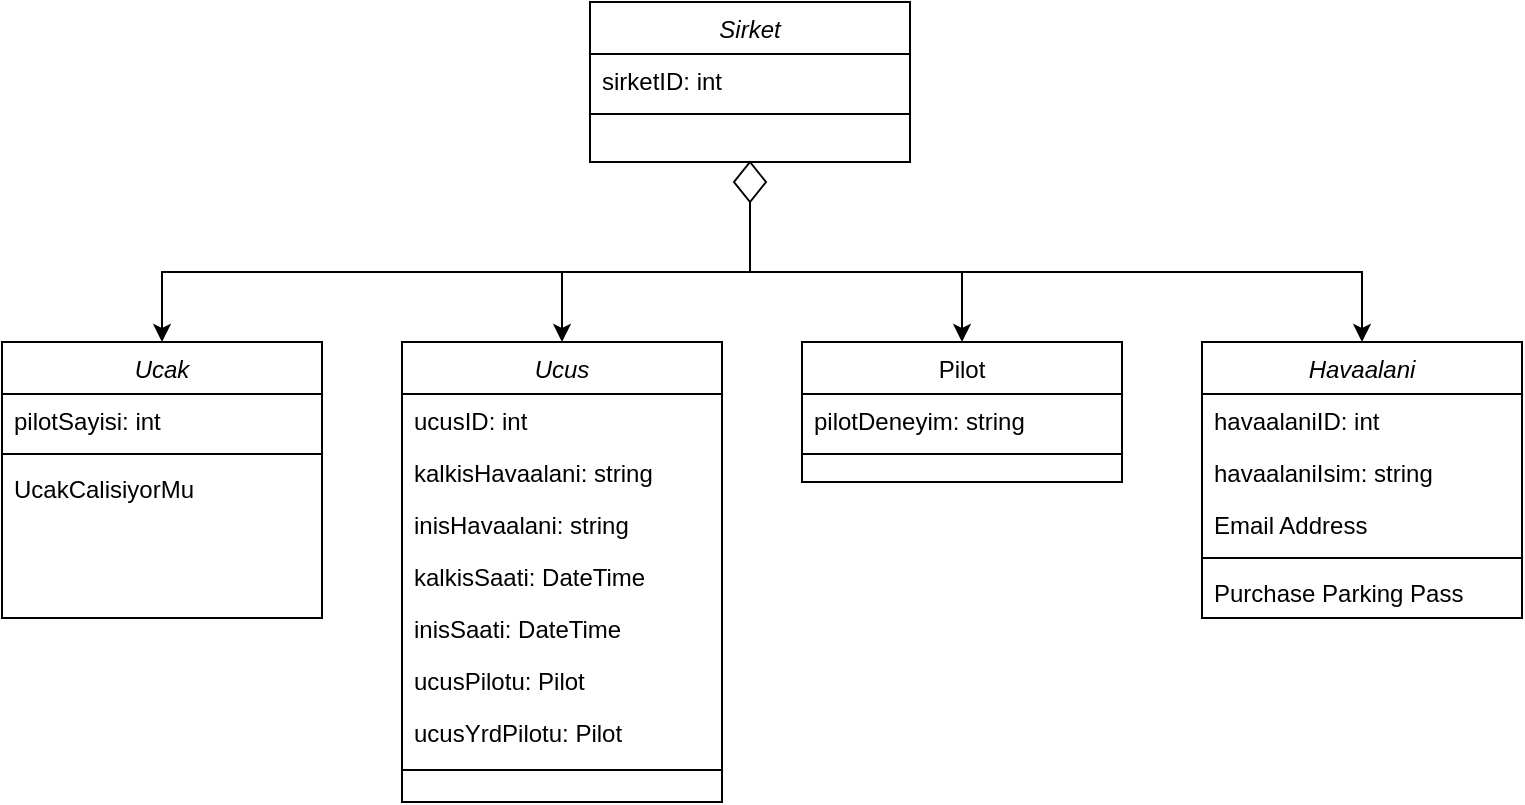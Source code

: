 <mxfile version="24.5.5" type="github">
  <diagram id="C5RBs43oDa-KdzZeNtuy" name="Page-1">
    <mxGraphModel dx="1050" dy="566" grid="1" gridSize="10" guides="1" tooltips="1" connect="1" arrows="1" fold="1" page="1" pageScale="1" pageWidth="827" pageHeight="1169" math="0" shadow="0">
      <root>
        <mxCell id="WIyWlLk6GJQsqaUBKTNV-0" />
        <mxCell id="WIyWlLk6GJQsqaUBKTNV-1" parent="WIyWlLk6GJQsqaUBKTNV-0" />
        <mxCell id="zkfFHV4jXpPFQw0GAbJ--0" value="Ucus" style="swimlane;fontStyle=2;align=center;verticalAlign=top;childLayout=stackLayout;horizontal=1;startSize=26;horizontalStack=0;resizeParent=1;resizeLast=0;collapsible=1;marginBottom=0;rounded=0;shadow=0;strokeWidth=1;" parent="WIyWlLk6GJQsqaUBKTNV-1" vertex="1">
          <mxGeometry x="240" y="200" width="160" height="230" as="geometry">
            <mxRectangle x="230" y="140" width="160" height="26" as="alternateBounds" />
          </mxGeometry>
        </mxCell>
        <mxCell id="zkfFHV4jXpPFQw0GAbJ--1" value="ucusID: int" style="text;align=left;verticalAlign=top;spacingLeft=4;spacingRight=4;overflow=hidden;rotatable=0;points=[[0,0.5],[1,0.5]];portConstraint=eastwest;" parent="zkfFHV4jXpPFQw0GAbJ--0" vertex="1">
          <mxGeometry y="26" width="160" height="26" as="geometry" />
        </mxCell>
        <mxCell id="zkfFHV4jXpPFQw0GAbJ--2" value="kalkisHavaalani: string" style="text;align=left;verticalAlign=top;spacingLeft=4;spacingRight=4;overflow=hidden;rotatable=0;points=[[0,0.5],[1,0.5]];portConstraint=eastwest;rounded=0;shadow=0;html=0;" parent="zkfFHV4jXpPFQw0GAbJ--0" vertex="1">
          <mxGeometry y="52" width="160" height="26" as="geometry" />
        </mxCell>
        <mxCell id="zkfFHV4jXpPFQw0GAbJ--3" value="inisHavaalani: string" style="text;align=left;verticalAlign=top;spacingLeft=4;spacingRight=4;overflow=hidden;rotatable=0;points=[[0,0.5],[1,0.5]];portConstraint=eastwest;rounded=0;shadow=0;html=0;" parent="zkfFHV4jXpPFQw0GAbJ--0" vertex="1">
          <mxGeometry y="78" width="160" height="26" as="geometry" />
        </mxCell>
        <mxCell id="XPFqR_zNOLNp6LwlfoL9-24" value="kalkisSaati: DateTime" style="text;align=left;verticalAlign=top;spacingLeft=4;spacingRight=4;overflow=hidden;rotatable=0;points=[[0,0.5],[1,0.5]];portConstraint=eastwest;rounded=0;shadow=0;html=0;" vertex="1" parent="zkfFHV4jXpPFQw0GAbJ--0">
          <mxGeometry y="104" width="160" height="26" as="geometry" />
        </mxCell>
        <mxCell id="XPFqR_zNOLNp6LwlfoL9-25" value="inisSaati: DateTime" style="text;align=left;verticalAlign=top;spacingLeft=4;spacingRight=4;overflow=hidden;rotatable=0;points=[[0,0.5],[1,0.5]];portConstraint=eastwest;rounded=0;shadow=0;html=0;" vertex="1" parent="zkfFHV4jXpPFQw0GAbJ--0">
          <mxGeometry y="130" width="160" height="26" as="geometry" />
        </mxCell>
        <mxCell id="XPFqR_zNOLNp6LwlfoL9-26" value="ucusPilotu: Pilot" style="text;align=left;verticalAlign=top;spacingLeft=4;spacingRight=4;overflow=hidden;rotatable=0;points=[[0,0.5],[1,0.5]];portConstraint=eastwest;rounded=0;shadow=0;html=0;" vertex="1" parent="zkfFHV4jXpPFQw0GAbJ--0">
          <mxGeometry y="156" width="160" height="26" as="geometry" />
        </mxCell>
        <mxCell id="XPFqR_zNOLNp6LwlfoL9-27" value="ucusYrdPilotu: Pilot" style="text;align=left;verticalAlign=top;spacingLeft=4;spacingRight=4;overflow=hidden;rotatable=0;points=[[0,0.5],[1,0.5]];portConstraint=eastwest;rounded=0;shadow=0;html=0;" vertex="1" parent="zkfFHV4jXpPFQw0GAbJ--0">
          <mxGeometry y="182" width="160" height="26" as="geometry" />
        </mxCell>
        <mxCell id="zkfFHV4jXpPFQw0GAbJ--4" value="" style="line;html=1;strokeWidth=1;align=left;verticalAlign=middle;spacingTop=-1;spacingLeft=3;spacingRight=3;rotatable=0;labelPosition=right;points=[];portConstraint=eastwest;" parent="zkfFHV4jXpPFQw0GAbJ--0" vertex="1">
          <mxGeometry y="208" width="160" height="12" as="geometry" />
        </mxCell>
        <mxCell id="XPFqR_zNOLNp6LwlfoL9-0" value="Ucak" style="swimlane;fontStyle=2;align=center;verticalAlign=top;childLayout=stackLayout;horizontal=1;startSize=26;horizontalStack=0;resizeParent=1;resizeLast=0;collapsible=1;marginBottom=0;rounded=0;shadow=0;strokeWidth=1;" vertex="1" parent="WIyWlLk6GJQsqaUBKTNV-1">
          <mxGeometry x="40" y="200" width="160" height="138" as="geometry">
            <mxRectangle x="230" y="140" width="160" height="26" as="alternateBounds" />
          </mxGeometry>
        </mxCell>
        <mxCell id="XPFqR_zNOLNp6LwlfoL9-3" value="pilotSayisi: int" style="text;align=left;verticalAlign=top;spacingLeft=4;spacingRight=4;overflow=hidden;rotatable=0;points=[[0,0.5],[1,0.5]];portConstraint=eastwest;rounded=0;shadow=0;html=0;" vertex="1" parent="XPFqR_zNOLNp6LwlfoL9-0">
          <mxGeometry y="26" width="160" height="26" as="geometry" />
        </mxCell>
        <mxCell id="XPFqR_zNOLNp6LwlfoL9-4" value="" style="line;html=1;strokeWidth=1;align=left;verticalAlign=middle;spacingTop=-1;spacingLeft=3;spacingRight=3;rotatable=0;labelPosition=right;points=[];portConstraint=eastwest;" vertex="1" parent="XPFqR_zNOLNp6LwlfoL9-0">
          <mxGeometry y="52" width="160" height="8" as="geometry" />
        </mxCell>
        <mxCell id="XPFqR_zNOLNp6LwlfoL9-5" value="UcakCalisiyorMu" style="text;align=left;verticalAlign=top;spacingLeft=4;spacingRight=4;overflow=hidden;rotatable=0;points=[[0,0.5],[1,0.5]];portConstraint=eastwest;" vertex="1" parent="XPFqR_zNOLNp6LwlfoL9-0">
          <mxGeometry y="60" width="160" height="26" as="geometry" />
        </mxCell>
        <mxCell id="XPFqR_zNOLNp6LwlfoL9-12" value="Sirket" style="swimlane;fontStyle=2;align=center;verticalAlign=top;childLayout=stackLayout;horizontal=1;startSize=26;horizontalStack=0;resizeParent=1;resizeLast=0;collapsible=1;marginBottom=0;rounded=0;shadow=0;strokeWidth=1;" vertex="1" parent="WIyWlLk6GJQsqaUBKTNV-1">
          <mxGeometry x="334" y="30" width="160" height="80" as="geometry">
            <mxRectangle x="230" y="140" width="160" height="26" as="alternateBounds" />
          </mxGeometry>
        </mxCell>
        <mxCell id="XPFqR_zNOLNp6LwlfoL9-13" value="sirketID: int" style="text;align=left;verticalAlign=top;spacingLeft=4;spacingRight=4;overflow=hidden;rotatable=0;points=[[0,0.5],[1,0.5]];portConstraint=eastwest;" vertex="1" parent="XPFqR_zNOLNp6LwlfoL9-12">
          <mxGeometry y="26" width="160" height="26" as="geometry" />
        </mxCell>
        <mxCell id="XPFqR_zNOLNp6LwlfoL9-16" value="" style="line;html=1;strokeWidth=1;align=left;verticalAlign=middle;spacingTop=-1;spacingLeft=3;spacingRight=3;rotatable=0;labelPosition=right;points=[];portConstraint=eastwest;" vertex="1" parent="XPFqR_zNOLNp6LwlfoL9-12">
          <mxGeometry y="52" width="160" height="8" as="geometry" />
        </mxCell>
        <mxCell id="XPFqR_zNOLNp6LwlfoL9-18" value="Havaalani&#xa;" style="swimlane;fontStyle=2;align=center;verticalAlign=top;childLayout=stackLayout;horizontal=1;startSize=26;horizontalStack=0;resizeParent=1;resizeLast=0;collapsible=1;marginBottom=0;rounded=0;shadow=0;strokeWidth=1;" vertex="1" parent="WIyWlLk6GJQsqaUBKTNV-1">
          <mxGeometry x="640" y="200" width="160" height="138" as="geometry">
            <mxRectangle x="230" y="140" width="160" height="26" as="alternateBounds" />
          </mxGeometry>
        </mxCell>
        <mxCell id="XPFqR_zNOLNp6LwlfoL9-19" value="havaalaniID: int" style="text;align=left;verticalAlign=top;spacingLeft=4;spacingRight=4;overflow=hidden;rotatable=0;points=[[0,0.5],[1,0.5]];portConstraint=eastwest;" vertex="1" parent="XPFqR_zNOLNp6LwlfoL9-18">
          <mxGeometry y="26" width="160" height="26" as="geometry" />
        </mxCell>
        <mxCell id="XPFqR_zNOLNp6LwlfoL9-20" value="havaalaniIsim: string" style="text;align=left;verticalAlign=top;spacingLeft=4;spacingRight=4;overflow=hidden;rotatable=0;points=[[0,0.5],[1,0.5]];portConstraint=eastwest;rounded=0;shadow=0;html=0;" vertex="1" parent="XPFqR_zNOLNp6LwlfoL9-18">
          <mxGeometry y="52" width="160" height="26" as="geometry" />
        </mxCell>
        <mxCell id="XPFqR_zNOLNp6LwlfoL9-21" value="Email Address" style="text;align=left;verticalAlign=top;spacingLeft=4;spacingRight=4;overflow=hidden;rotatable=0;points=[[0,0.5],[1,0.5]];portConstraint=eastwest;rounded=0;shadow=0;html=0;" vertex="1" parent="XPFqR_zNOLNp6LwlfoL9-18">
          <mxGeometry y="78" width="160" height="26" as="geometry" />
        </mxCell>
        <mxCell id="XPFqR_zNOLNp6LwlfoL9-22" value="" style="line;html=1;strokeWidth=1;align=left;verticalAlign=middle;spacingTop=-1;spacingLeft=3;spacingRight=3;rotatable=0;labelPosition=right;points=[];portConstraint=eastwest;" vertex="1" parent="XPFqR_zNOLNp6LwlfoL9-18">
          <mxGeometry y="104" width="160" height="8" as="geometry" />
        </mxCell>
        <mxCell id="XPFqR_zNOLNp6LwlfoL9-23" value="Purchase Parking Pass" style="text;align=left;verticalAlign=top;spacingLeft=4;spacingRight=4;overflow=hidden;rotatable=0;points=[[0,0.5],[1,0.5]];portConstraint=eastwest;" vertex="1" parent="XPFqR_zNOLNp6LwlfoL9-18">
          <mxGeometry y="112" width="160" height="26" as="geometry" />
        </mxCell>
        <mxCell id="XPFqR_zNOLNp6LwlfoL9-28" value="Pilot" style="swimlane;fontStyle=0;align=center;verticalAlign=top;childLayout=stackLayout;horizontal=1;startSize=26;horizontalStack=0;resizeParent=1;resizeLast=0;collapsible=1;marginBottom=0;rounded=0;shadow=0;strokeWidth=1;" vertex="1" parent="WIyWlLk6GJQsqaUBKTNV-1">
          <mxGeometry x="440" y="200" width="160" height="70" as="geometry">
            <mxRectangle x="230" y="140" width="160" height="26" as="alternateBounds" />
          </mxGeometry>
        </mxCell>
        <mxCell id="XPFqR_zNOLNp6LwlfoL9-29" value="pilotDeneyim: string" style="text;align=left;verticalAlign=top;spacingLeft=4;spacingRight=4;overflow=hidden;rotatable=0;points=[[0,0.5],[1,0.5]];portConstraint=eastwest;" vertex="1" parent="XPFqR_zNOLNp6LwlfoL9-28">
          <mxGeometry y="26" width="160" height="26" as="geometry" />
        </mxCell>
        <mxCell id="XPFqR_zNOLNp6LwlfoL9-32" value="" style="line;html=1;strokeWidth=1;align=left;verticalAlign=middle;spacingTop=-1;spacingLeft=3;spacingRight=3;rotatable=0;labelPosition=right;points=[];portConstraint=eastwest;" vertex="1" parent="XPFqR_zNOLNp6LwlfoL9-28">
          <mxGeometry y="52" width="160" height="8" as="geometry" />
        </mxCell>
        <mxCell id="XPFqR_zNOLNp6LwlfoL9-45" style="edgeStyle=orthogonalEdgeStyle;rounded=0;orthogonalLoop=1;jettySize=auto;html=1;exitX=0.5;exitY=1;exitDx=0;exitDy=0;entryX=0.5;entryY=0;entryDx=0;entryDy=0;" edge="1" parent="WIyWlLk6GJQsqaUBKTNV-1" source="XPFqR_zNOLNp6LwlfoL9-43" target="XPFqR_zNOLNp6LwlfoL9-0">
          <mxGeometry relative="1" as="geometry" />
        </mxCell>
        <mxCell id="XPFqR_zNOLNp6LwlfoL9-47" style="edgeStyle=orthogonalEdgeStyle;rounded=0;orthogonalLoop=1;jettySize=auto;html=1;exitX=0.5;exitY=1;exitDx=0;exitDy=0;entryX=0.5;entryY=0;entryDx=0;entryDy=0;" edge="1" parent="WIyWlLk6GJQsqaUBKTNV-1" source="XPFqR_zNOLNp6LwlfoL9-43" target="zkfFHV4jXpPFQw0GAbJ--0">
          <mxGeometry relative="1" as="geometry" />
        </mxCell>
        <mxCell id="XPFqR_zNOLNp6LwlfoL9-48" style="edgeStyle=orthogonalEdgeStyle;rounded=0;orthogonalLoop=1;jettySize=auto;html=1;exitX=0.5;exitY=1;exitDx=0;exitDy=0;entryX=0.5;entryY=0;entryDx=0;entryDy=0;" edge="1" parent="WIyWlLk6GJQsqaUBKTNV-1" source="XPFqR_zNOLNp6LwlfoL9-43" target="XPFqR_zNOLNp6LwlfoL9-28">
          <mxGeometry relative="1" as="geometry" />
        </mxCell>
        <mxCell id="XPFqR_zNOLNp6LwlfoL9-49" style="edgeStyle=orthogonalEdgeStyle;rounded=0;orthogonalLoop=1;jettySize=auto;html=1;exitX=0.5;exitY=1;exitDx=0;exitDy=0;entryX=0.5;entryY=0;entryDx=0;entryDy=0;" edge="1" parent="WIyWlLk6GJQsqaUBKTNV-1" source="XPFqR_zNOLNp6LwlfoL9-43" target="XPFqR_zNOLNp6LwlfoL9-18">
          <mxGeometry relative="1" as="geometry" />
        </mxCell>
        <mxCell id="XPFqR_zNOLNp6LwlfoL9-43" value="" style="rhombus;whiteSpace=wrap;html=1;" vertex="1" parent="WIyWlLk6GJQsqaUBKTNV-1">
          <mxGeometry x="406" y="110" width="16" height="20" as="geometry" />
        </mxCell>
      </root>
    </mxGraphModel>
  </diagram>
</mxfile>
